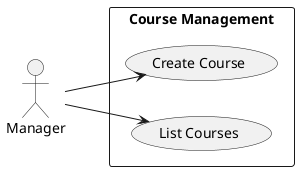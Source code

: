 @startuml
actor Manager
left to right direction
rectangle "Course Management" {
  usecase "Create Course" as UC1
  usecase "List Courses" as UC2
}

Manager --> UC1
Manager --> UC2

@enduml
